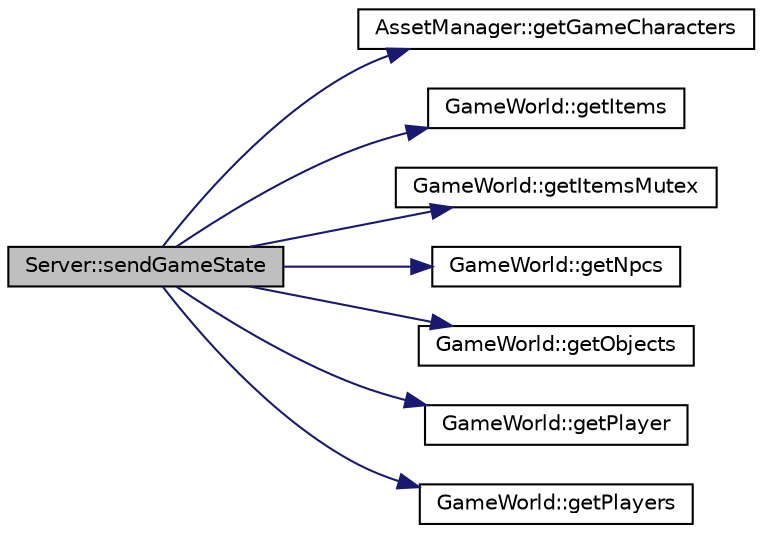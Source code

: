 digraph "Server::sendGameState"
{
 // LATEX_PDF_SIZE
  edge [fontname="Helvetica",fontsize="10",labelfontname="Helvetica",labelfontsize="10"];
  node [fontname="Helvetica",fontsize="10",shape=record];
  rankdir="LR";
  Node1 [label="Server::sendGameState",height=0.2,width=0.4,color="black", fillcolor="grey75", style="filled", fontcolor="black",tooltip="Sends the current gamestate to connected clients."];
  Node1 -> Node2 [color="midnightblue",fontsize="10",style="solid",fontname="Helvetica"];
  Node2 [label="AssetManager::getGameCharacters",height=0.2,width=0.4,color="black", fillcolor="white", style="filled",URL="$classAssetManager.html#a13997292d4ce8dfa909e939b20ac71d4",tooltip="Get the GameCharacters object."];
  Node1 -> Node3 [color="midnightblue",fontsize="10",style="solid",fontname="Helvetica"];
  Node3 [label="GameWorld::getItems",height=0.2,width=0.4,color="black", fillcolor="white", style="filled",URL="$classGameWorld.html#ae1ecdd047b917c8496ee5af6d8bd1d94",tooltip="Get all items."];
  Node1 -> Node4 [color="midnightblue",fontsize="10",style="solid",fontname="Helvetica"];
  Node4 [label="GameWorld::getItemsMutex",height=0.2,width=0.4,color="black", fillcolor="white", style="filled",URL="$classGameWorld.html#a82ce4e57c3f041240c2c4a3e32eb4117",tooltip=" "];
  Node1 -> Node5 [color="midnightblue",fontsize="10",style="solid",fontname="Helvetica"];
  Node5 [label="GameWorld::getNpcs",height=0.2,width=0.4,color="black", fillcolor="white", style="filled",URL="$classGameWorld.html#a3b6d4cac8cda722200ee3e72754ce8f1",tooltip="Get all npcs."];
  Node1 -> Node6 [color="midnightblue",fontsize="10",style="solid",fontname="Helvetica"];
  Node6 [label="GameWorld::getObjects",height=0.2,width=0.4,color="black", fillcolor="white", style="filled",URL="$classGameWorld.html#ac53061b8a814e6228ac433cb91a1f511",tooltip="Get all objects."];
  Node1 -> Node7 [color="midnightblue",fontsize="10",style="solid",fontname="Helvetica"];
  Node7 [label="GameWorld::getPlayer",height=0.2,width=0.4,color="black", fillcolor="white", style="filled",URL="$classGameWorld.html#a477715a67955886d0076cec9fe72ba4e",tooltip=" "];
  Node1 -> Node8 [color="midnightblue",fontsize="10",style="solid",fontname="Helvetica"];
  Node8 [label="GameWorld::getPlayers",height=0.2,width=0.4,color="black", fillcolor="white", style="filled",URL="$classGameWorld.html#acd967a70218090ebcb533b851375e5e1",tooltip=" "];
}
